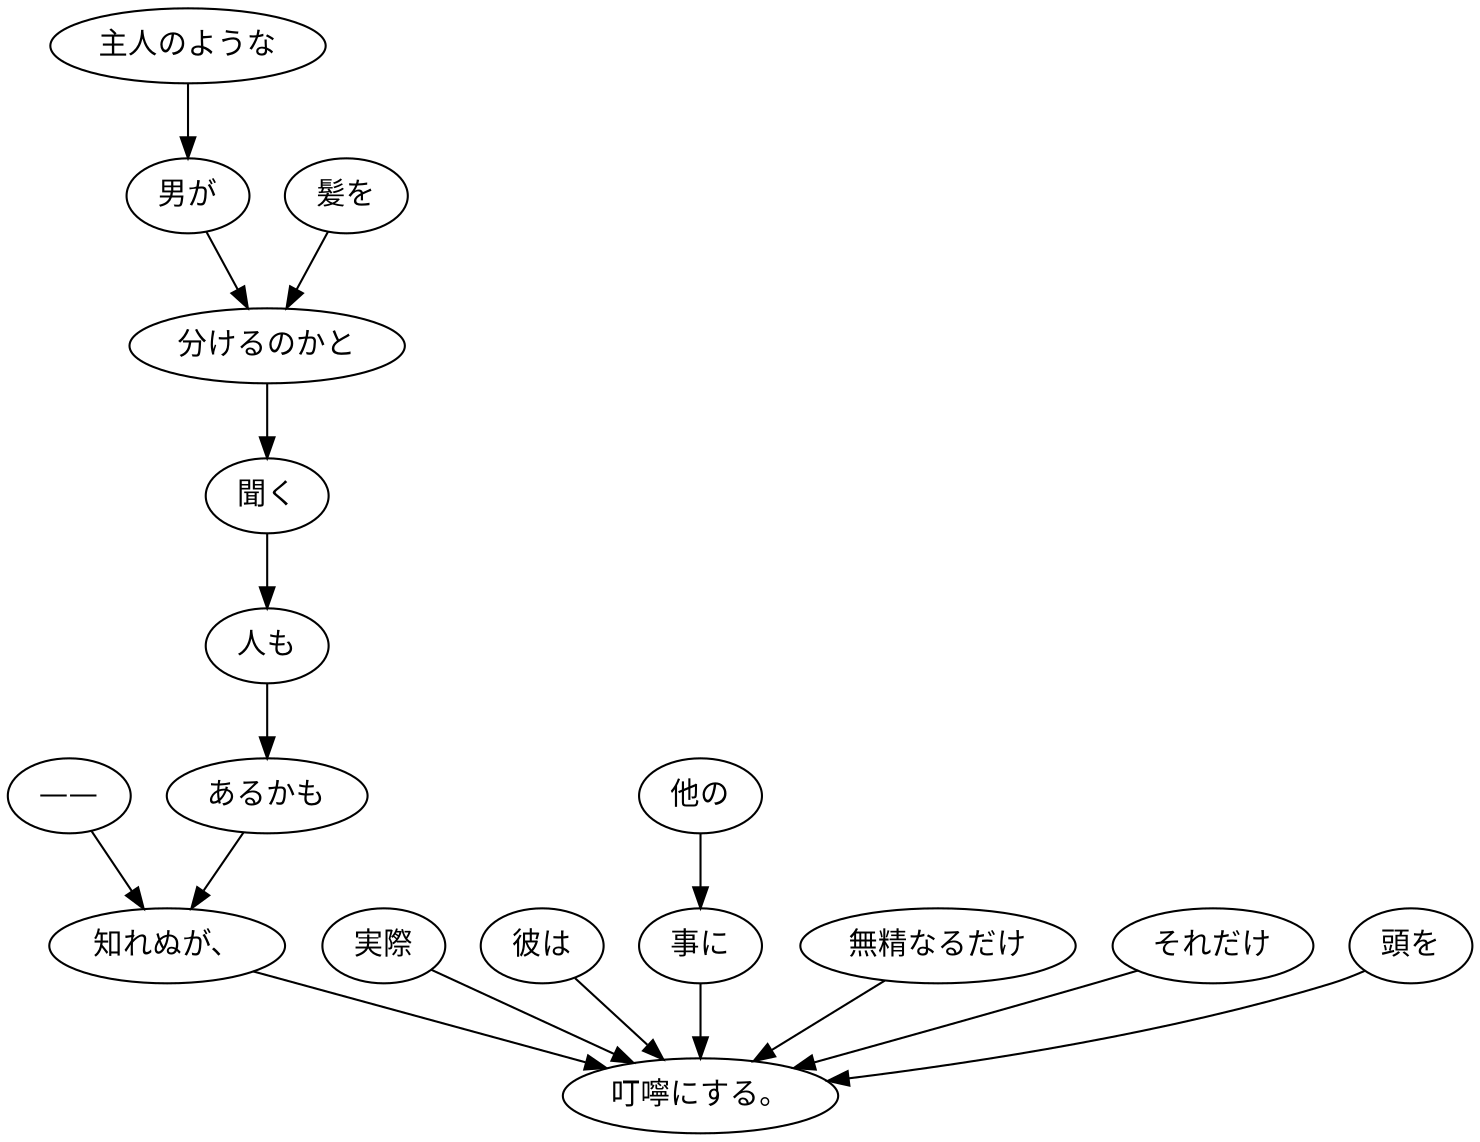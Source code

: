 digraph graph5630 {
	node0 [label="——"];
	node1 [label="主人のような"];
	node2 [label="男が"];
	node3 [label="髪を"];
	node4 [label="分けるのかと"];
	node5 [label="聞く"];
	node6 [label="人も"];
	node7 [label="あるかも"];
	node8 [label="知れぬが、"];
	node9 [label="実際"];
	node10 [label="彼は"];
	node11 [label="他の"];
	node12 [label="事に"];
	node13 [label="無精なるだけ"];
	node14 [label="それだけ"];
	node15 [label="頭を"];
	node16 [label="叮嚀にする。"];
	node0 -> node8;
	node1 -> node2;
	node2 -> node4;
	node3 -> node4;
	node4 -> node5;
	node5 -> node6;
	node6 -> node7;
	node7 -> node8;
	node8 -> node16;
	node9 -> node16;
	node10 -> node16;
	node11 -> node12;
	node12 -> node16;
	node13 -> node16;
	node14 -> node16;
	node15 -> node16;
}
